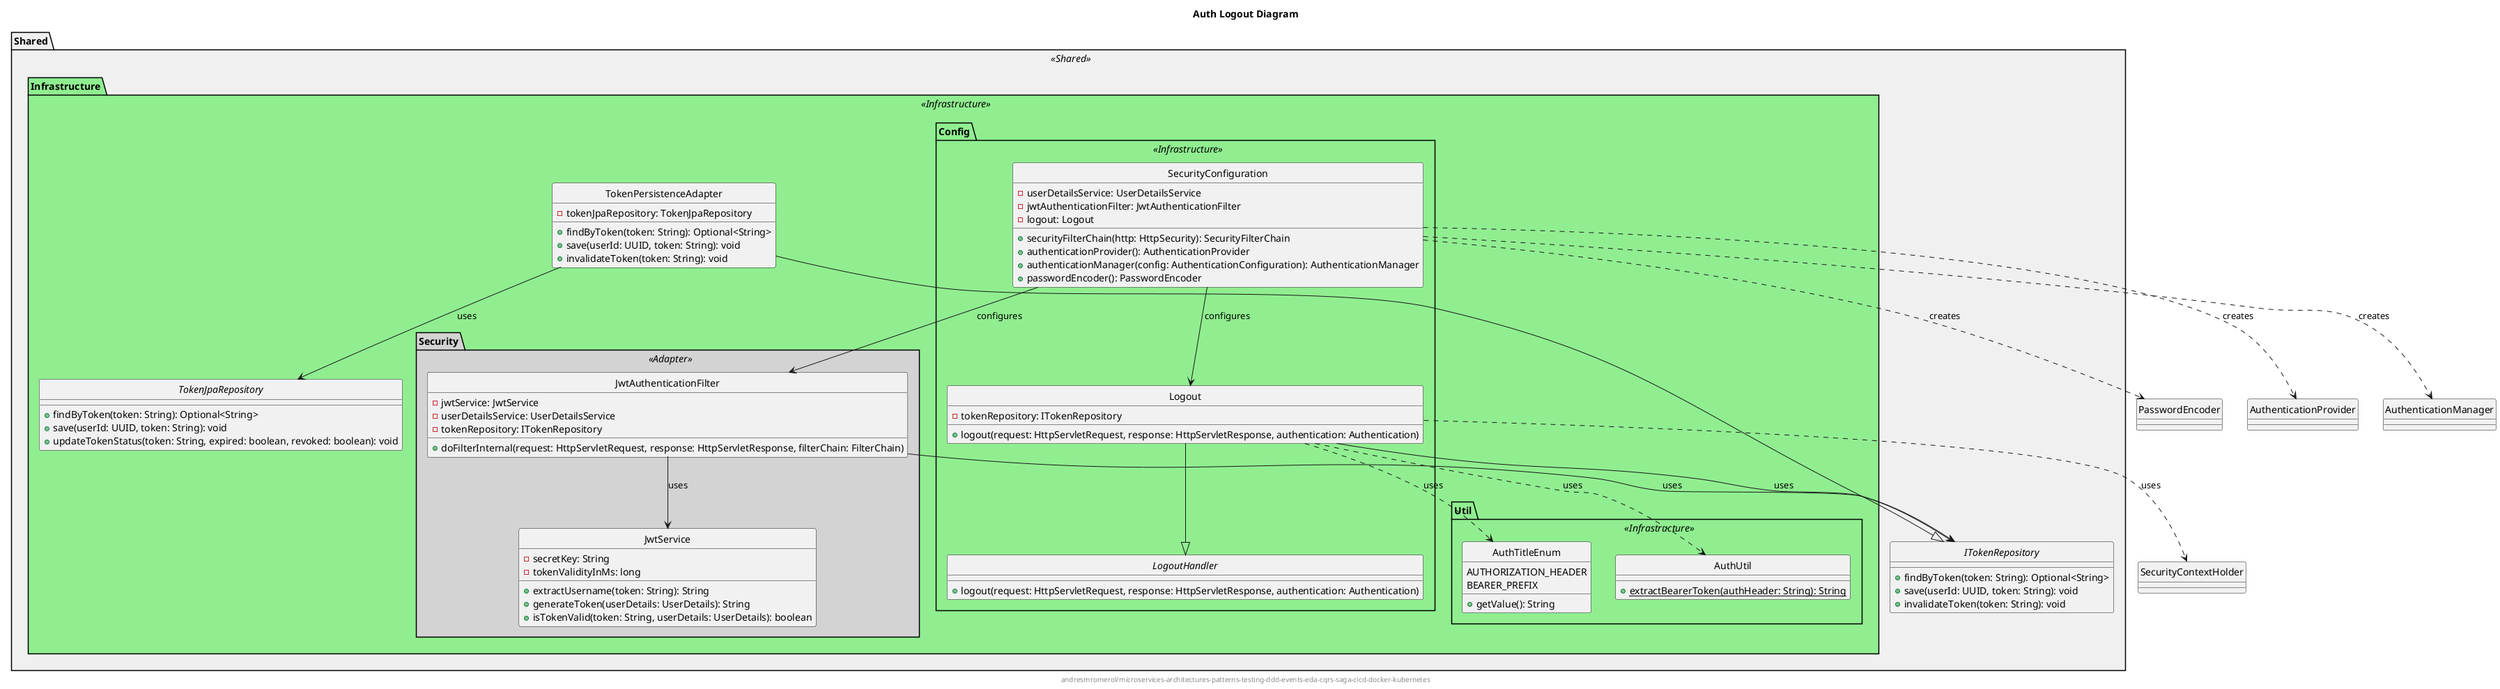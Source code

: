 @startuml Auth Logout Diagram

title Auth Logout Diagram

skinparam backgroundColor white
skinparam style strictuml
skinparam componentStyle uml2

skinparam package {
    BackgroundColor<<Domain>> LightYellow
    BackgroundColor<<Application>> LightSalmon
    BackgroundColor<<Infrastructure>> LightGreen
    BackgroundColor<<Command>> Pink
    BackgroundColor<<Query>> LightBlue
    BackgroundColor<<Adapter>> LightGray
    BackgroundColor<<User>> #E0FFFF
    BackgroundColor<<UserRW>> #FFE0FF
    BackgroundColor<<Shared>> #F0F0F0
}

package "Shared" <<Shared>> {
    
    interface ITokenRepository {
        + findByToken(token: String): Optional<String>
        + save(userId: UUID, token: String): void
        + invalidateToken(token: String): void
    }
    
    package "Infrastructure" <<Infrastructure>> {
        package "Config" <<Infrastructure>> {
            class Logout {
                - tokenRepository: ITokenRepository
                + logout(request: HttpServletRequest, response: HttpServletResponse, authentication: Authentication)
            }
            
            class SecurityConfiguration {
                - userDetailsService: UserDetailsService
                - jwtAuthenticationFilter: JwtAuthenticationFilter
                - logout: Logout
                + securityFilterChain(http: HttpSecurity): SecurityFilterChain
                + authenticationProvider(): AuthenticationProvider
                + authenticationManager(config: AuthenticationConfiguration): AuthenticationManager
                + passwordEncoder(): PasswordEncoder
            }
            
            interface LogoutHandler {
                + logout(request: HttpServletRequest, response: HttpServletResponse, authentication: Authentication)
            }
        }
        
        interface TokenJpaRepository {
            + findByToken(token: String): Optional<String>
            + save(userId: UUID, token: String): void
            + updateTokenStatus(token: String, expired: boolean, revoked: boolean): void
        }
        
        class TokenPersistenceAdapter {
            - tokenJpaRepository: TokenJpaRepository
            + findByToken(token: String): Optional<String>
            + save(userId: UUID, token: String): void
            + invalidateToken(token: String): void
        }
        
        package "Security" <<Adapter>> {
            class JwtAuthenticationFilter {
                - jwtService: JwtService
                - userDetailsService: UserDetailsService
                - tokenRepository: ITokenRepository
                + doFilterInternal(request: HttpServletRequest, response: HttpServletResponse, filterChain: FilterChain)
            }
            
            class JwtService {
                - secretKey: String
                - tokenValidityInMs: long
                + extractUsername(token: String): String
                + generateToken(userDetails: UserDetails): String
                + isTokenValid(token: String, userDetails: UserDetails): boolean
            }
        }
        
        package "Util" <<Infrastructure>> {
            class AuthUtil {
                + {static} extractBearerToken(authHeader: String): String
            }
            
            enum AuthTitleEnum {
                AUTHORIZATION_HEADER
                BEARER_PREFIX
                + getValue(): String
            }
        }
    }
}

Logout --|> LogoutHandler
Logout --> ITokenRepository: uses
Logout ..> SecurityContextHolder: uses
Logout ..> AuthUtil: uses
Logout ..> AuthTitleEnum: uses

SecurityConfiguration --> Logout: configures
SecurityConfiguration --> JwtAuthenticationFilter: configures
SecurityConfiguration ..> AuthenticationProvider: creates
SecurityConfiguration ..> AuthenticationManager: creates
SecurityConfiguration ..> PasswordEncoder: creates

JwtAuthenticationFilter --> JwtService: uses
JwtAuthenticationFilter --> ITokenRepository: uses

TokenPersistenceAdapter --|> ITokenRepository
TokenPersistenceAdapter --> TokenJpaRepository: uses

center footer andresmromerol/microservices-architectures-patterns-testing-ddd-events-eda-cqrs-saga-cicd-docker-kubernetes

@enduml
